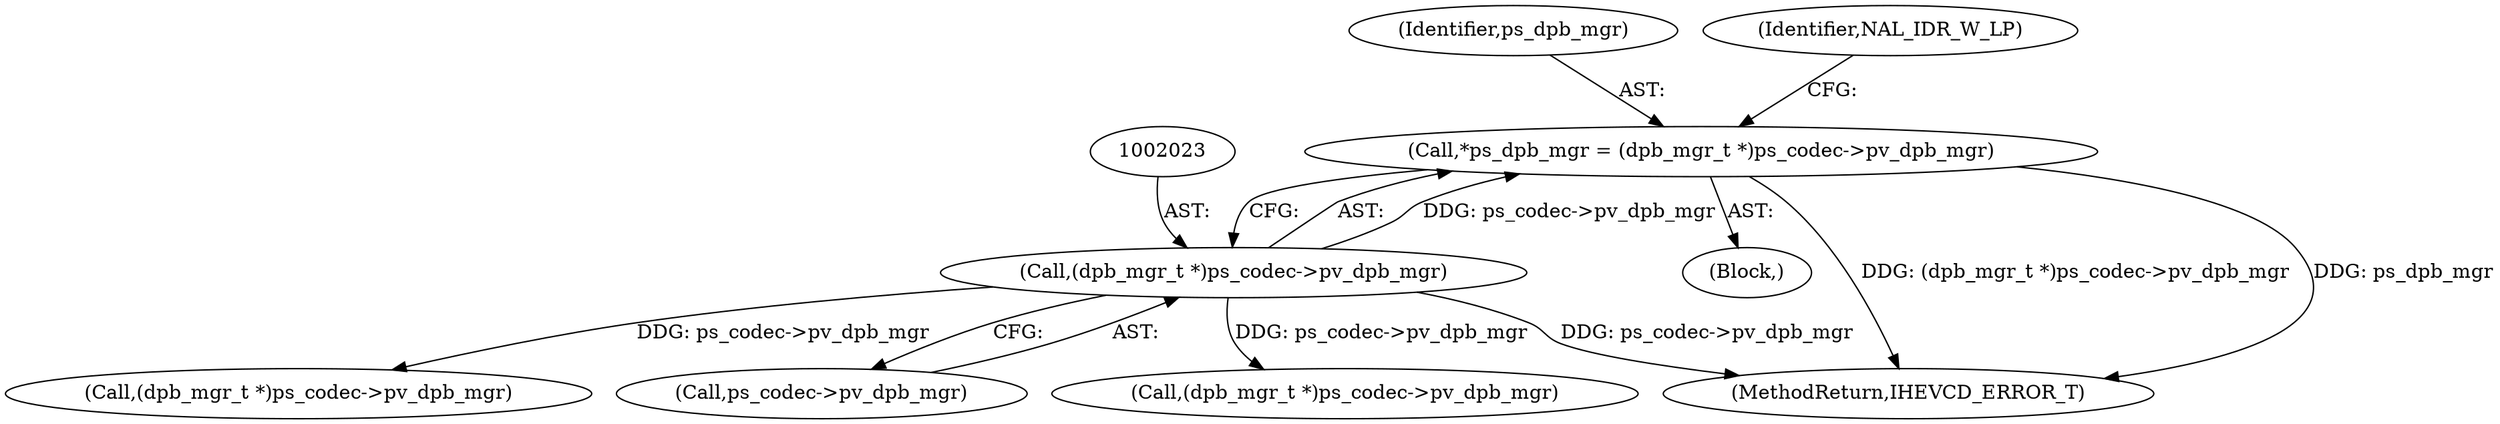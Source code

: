 digraph "0_Android_a1424724a00d62ac5efa0e27953eed66850d662f@pointer" {
"1002020" [label="(Call,*ps_dpb_mgr = (dpb_mgr_t *)ps_codec->pv_dpb_mgr)"];
"1002022" [label="(Call,(dpb_mgr_t *)ps_codec->pv_dpb_mgr)"];
"1002021" [label="(Identifier,ps_dpb_mgr)"];
"1002031" [label="(Identifier,NAL_IDR_W_LP)"];
"1002018" [label="(Block,)"];
"1002096" [label="(Call,(dpb_mgr_t *)ps_codec->pv_dpb_mgr)"];
"1002020" [label="(Call,*ps_dpb_mgr = (dpb_mgr_t *)ps_codec->pv_dpb_mgr)"];
"1002617" [label="(MethodReturn,IHEVCD_ERROR_T)"];
"1002022" [label="(Call,(dpb_mgr_t *)ps_codec->pv_dpb_mgr)"];
"1002024" [label="(Call,ps_codec->pv_dpb_mgr)"];
"1002223" [label="(Call,(dpb_mgr_t *)ps_codec->pv_dpb_mgr)"];
"1002020" -> "1002018"  [label="AST: "];
"1002020" -> "1002022"  [label="CFG: "];
"1002021" -> "1002020"  [label="AST: "];
"1002022" -> "1002020"  [label="AST: "];
"1002031" -> "1002020"  [label="CFG: "];
"1002020" -> "1002617"  [label="DDG: (dpb_mgr_t *)ps_codec->pv_dpb_mgr"];
"1002020" -> "1002617"  [label="DDG: ps_dpb_mgr"];
"1002022" -> "1002020"  [label="DDG: ps_codec->pv_dpb_mgr"];
"1002022" -> "1002024"  [label="CFG: "];
"1002023" -> "1002022"  [label="AST: "];
"1002024" -> "1002022"  [label="AST: "];
"1002022" -> "1002617"  [label="DDG: ps_codec->pv_dpb_mgr"];
"1002022" -> "1002096"  [label="DDG: ps_codec->pv_dpb_mgr"];
"1002022" -> "1002223"  [label="DDG: ps_codec->pv_dpb_mgr"];
}
